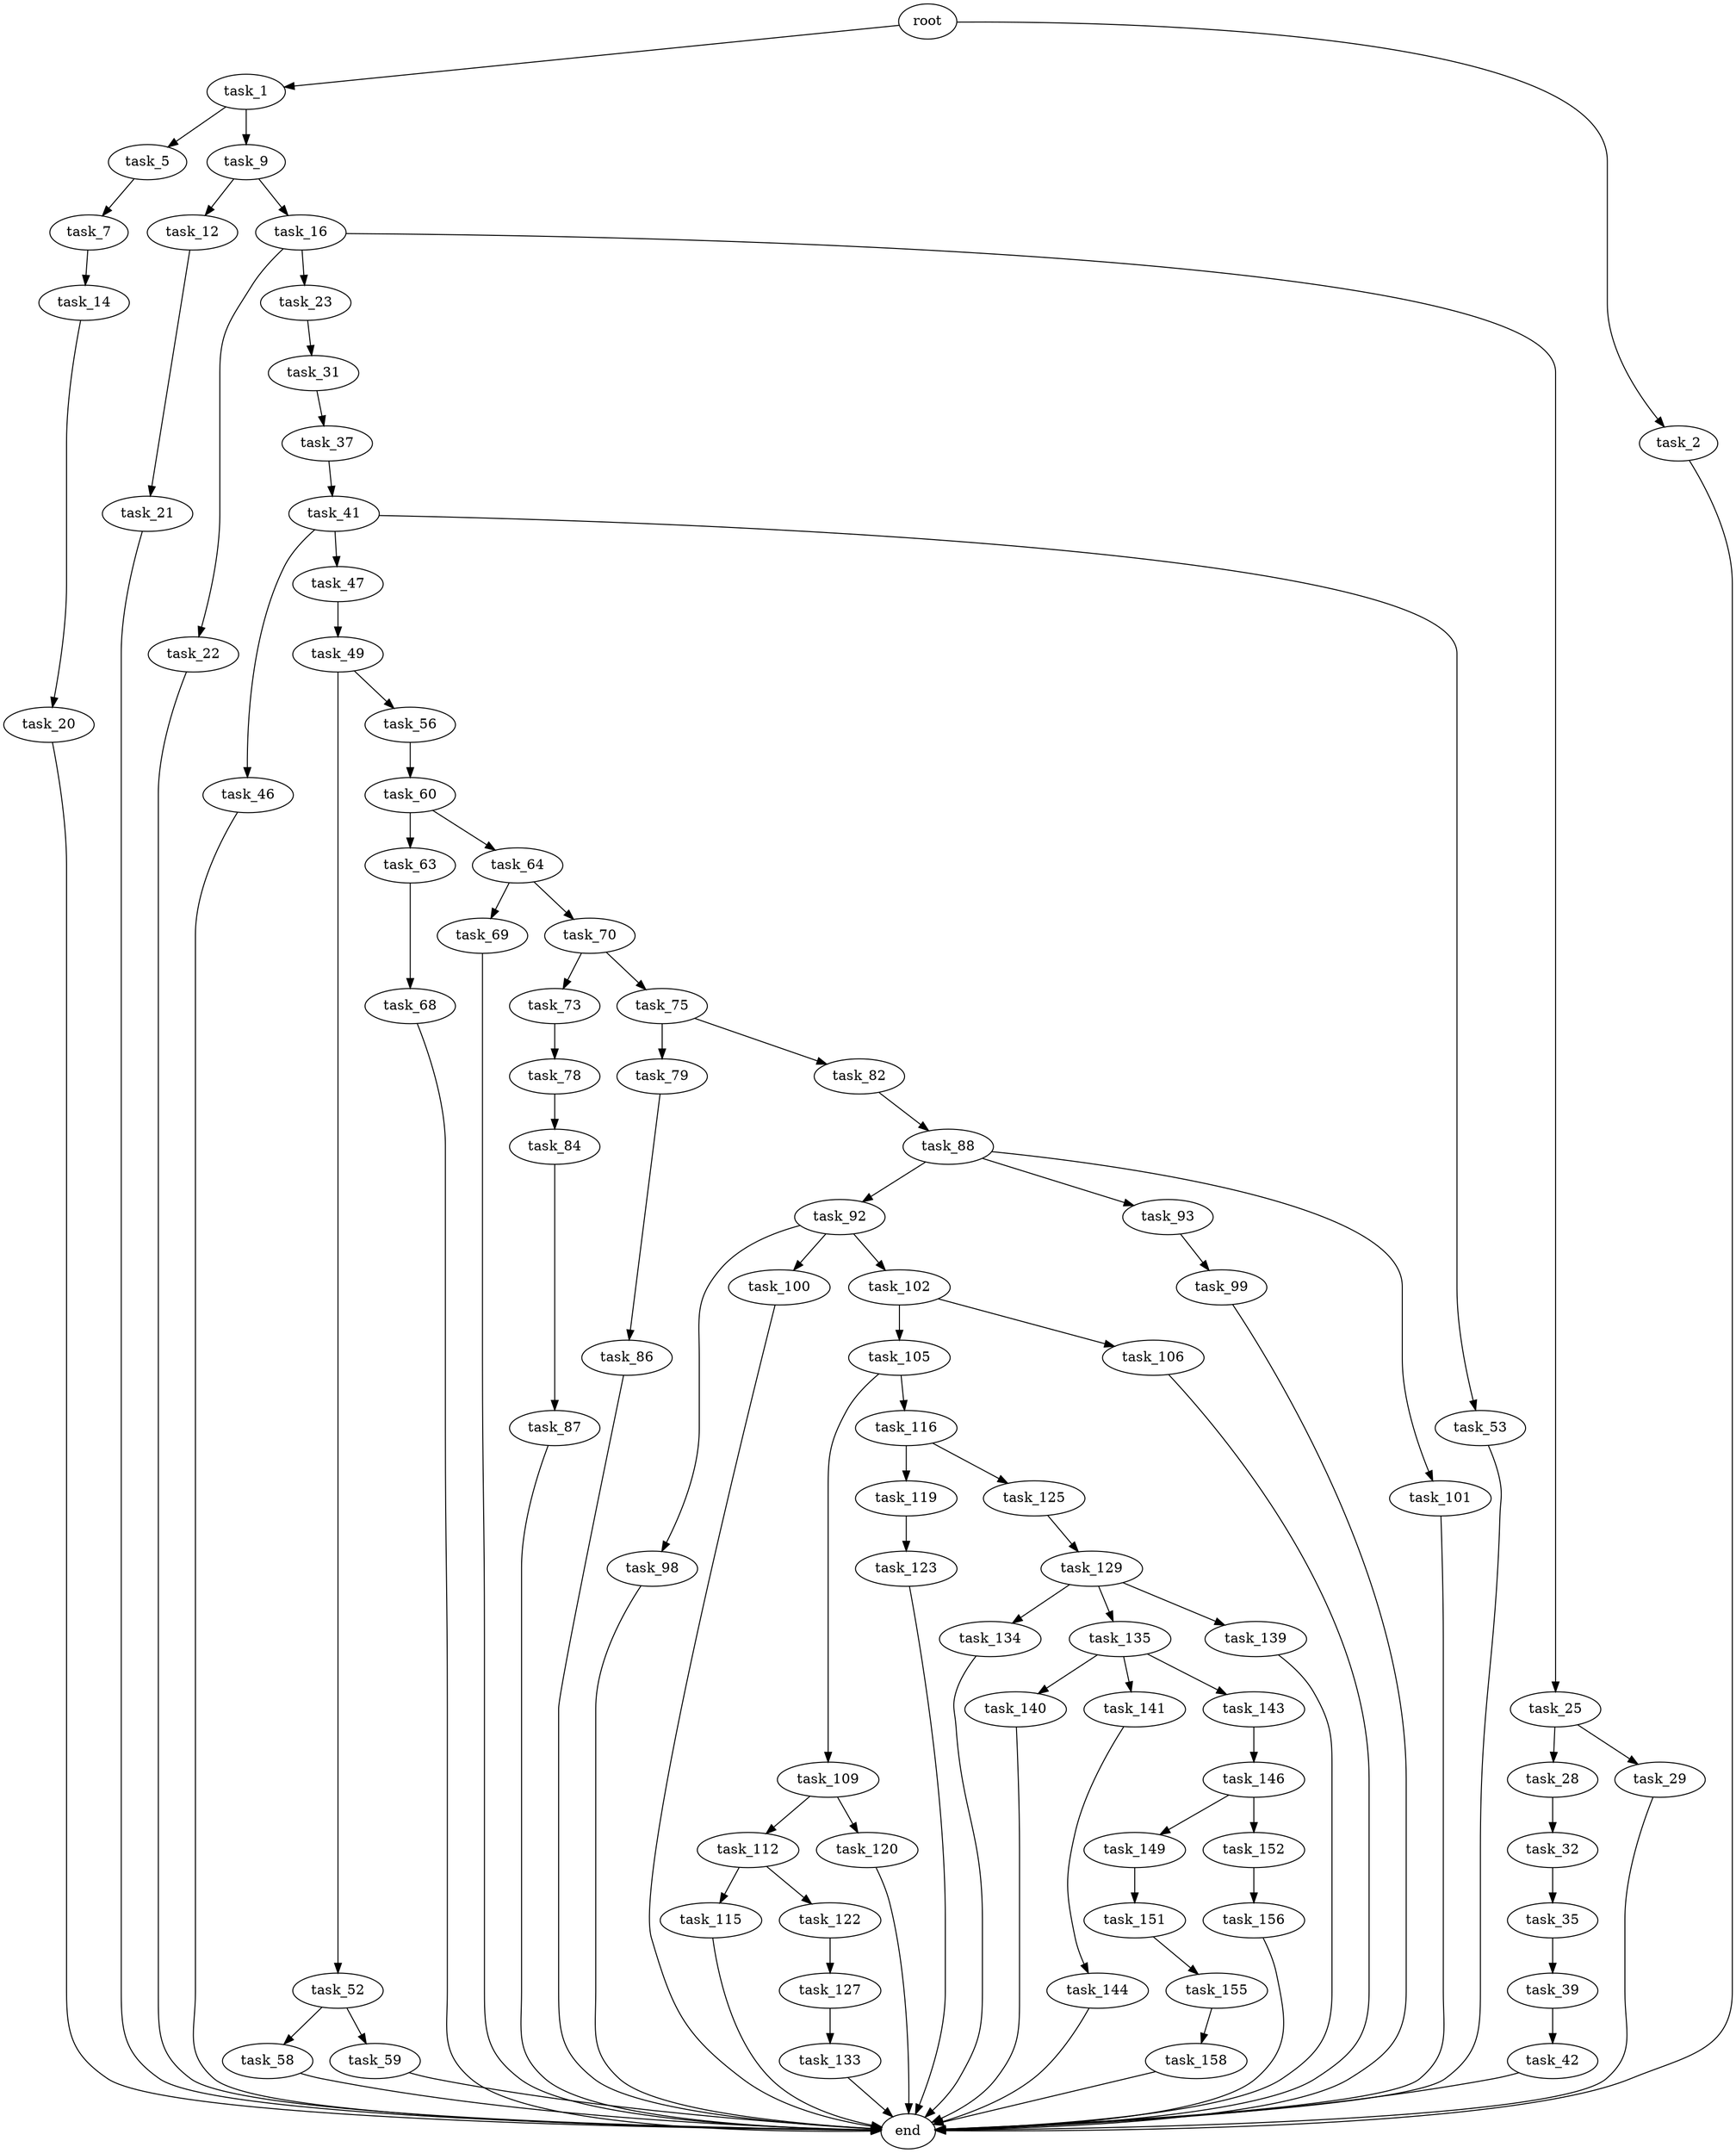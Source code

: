 digraph G {
  root [size="0.000000"];
  task_1 [size="22802008658.000000"];
  task_2 [size="231928233984.000000"];
  task_5 [size="1569000144.000000"];
  task_7 [size="28991029248.000000"];
  task_9 [size="8589934592.000000"];
  task_12 [size="640775165229.000000"];
  task_14 [size="14545376631.000000"];
  task_16 [size="782757789696.000000"];
  task_20 [size="272766000342.000000"];
  task_21 [size="231928233984.000000"];
  task_22 [size="1191994227.000000"];
  task_23 [size="521803905816.000000"];
  task_25 [size="231928233984.000000"];
  task_28 [size="368293445632.000000"];
  task_29 [size="782757789696.000000"];
  task_31 [size="6240289314.000000"];
  task_32 [size="1352710047852.000000"];
  task_35 [size="11114008695.000000"];
  task_37 [size="871584473358.000000"];
  task_39 [size="42525282476.000000"];
  task_41 [size="68719476736.000000"];
  task_42 [size="549755813888.000000"];
  task_46 [size="782757789696.000000"];
  task_47 [size="10123465489.000000"];
  task_49 [size="181587591182.000000"];
  task_52 [size="533040093500.000000"];
  task_53 [size="442467956836.000000"];
  task_56 [size="46381970992.000000"];
  task_58 [size="549755813888.000000"];
  task_59 [size="192689421339.000000"];
  task_60 [size="16658549308.000000"];
  task_63 [size="6275453036.000000"];
  task_64 [size="159000886684.000000"];
  task_68 [size="830507795388.000000"];
  task_69 [size="3253925969.000000"];
  task_70 [size="8589934592.000000"];
  task_73 [size="184534757324.000000"];
  task_75 [size="782757789696.000000"];
  task_78 [size="1073741824000.000000"];
  task_79 [size="421744117315.000000"];
  task_82 [size="31887450360.000000"];
  task_84 [size="619087312457.000000"];
  task_86 [size="1073741824000.000000"];
  task_87 [size="9058868265.000000"];
  task_88 [size="231928233984.000000"];
  task_92 [size="134217728000.000000"];
  task_93 [size="68719476736.000000"];
  task_98 [size="28085356427.000000"];
  task_99 [size="32299808540.000000"];
  task_100 [size="2105672046.000000"];
  task_101 [size="1116751990830.000000"];
  task_102 [size="17620670379.000000"];
  task_105 [size="368293445632.000000"];
  task_106 [size="9273298717.000000"];
  task_109 [size="42167359714.000000"];
  task_112 [size="305011641329.000000"];
  task_115 [size="240618184132.000000"];
  task_116 [size="9882986641.000000"];
  task_119 [size="8335613664.000000"];
  task_120 [size="231928233984.000000"];
  task_122 [size="22237069668.000000"];
  task_123 [size="368293445632.000000"];
  task_125 [size="368293445632.000000"];
  task_127 [size="47667638301.000000"];
  task_129 [size="1686416563.000000"];
  task_133 [size="352019187204.000000"];
  task_134 [size="100026119021.000000"];
  task_135 [size="288101851913.000000"];
  task_139 [size="882625050558.000000"];
  task_140 [size="1645239339.000000"];
  task_141 [size="4646499362.000000"];
  task_143 [size="407495358632.000000"];
  task_144 [size="983094909584.000000"];
  task_146 [size="134217728000.000000"];
  task_149 [size="33882230259.000000"];
  task_151 [size="1073741824000.000000"];
  task_152 [size="64349047235.000000"];
  task_155 [size="6488376024.000000"];
  task_156 [size="3357886810.000000"];
  task_158 [size="19322458634.000000"];
  end [size="0.000000"];

  root -> task_1 [size="1.000000"];
  root -> task_2 [size="1.000000"];
  task_1 -> task_5 [size="75497472.000000"];
  task_1 -> task_9 [size="75497472.000000"];
  task_2 -> end [size="1.000000"];
  task_5 -> task_7 [size="75497472.000000"];
  task_7 -> task_14 [size="75497472.000000"];
  task_9 -> task_12 [size="33554432.000000"];
  task_9 -> task_16 [size="33554432.000000"];
  task_12 -> task_21 [size="411041792.000000"];
  task_14 -> task_20 [size="301989888.000000"];
  task_16 -> task_22 [size="679477248.000000"];
  task_16 -> task_23 [size="679477248.000000"];
  task_16 -> task_25 [size="679477248.000000"];
  task_20 -> end [size="1.000000"];
  task_21 -> end [size="1.000000"];
  task_22 -> end [size="1.000000"];
  task_23 -> task_31 [size="679477248.000000"];
  task_25 -> task_28 [size="301989888.000000"];
  task_25 -> task_29 [size="301989888.000000"];
  task_28 -> task_32 [size="411041792.000000"];
  task_29 -> end [size="1.000000"];
  task_31 -> task_37 [size="134217728.000000"];
  task_32 -> task_35 [size="838860800.000000"];
  task_35 -> task_39 [size="209715200.000000"];
  task_37 -> task_41 [size="679477248.000000"];
  task_39 -> task_42 [size="75497472.000000"];
  task_41 -> task_46 [size="134217728.000000"];
  task_41 -> task_47 [size="134217728.000000"];
  task_41 -> task_53 [size="134217728.000000"];
  task_42 -> end [size="1.000000"];
  task_46 -> end [size="1.000000"];
  task_47 -> task_49 [size="209715200.000000"];
  task_49 -> task_52 [size="209715200.000000"];
  task_49 -> task_56 [size="209715200.000000"];
  task_52 -> task_58 [size="536870912.000000"];
  task_52 -> task_59 [size="536870912.000000"];
  task_53 -> end [size="1.000000"];
  task_56 -> task_60 [size="33554432.000000"];
  task_58 -> end [size="1.000000"];
  task_59 -> end [size="1.000000"];
  task_60 -> task_63 [size="33554432.000000"];
  task_60 -> task_64 [size="33554432.000000"];
  task_63 -> task_68 [size="134217728.000000"];
  task_64 -> task_69 [size="209715200.000000"];
  task_64 -> task_70 [size="209715200.000000"];
  task_68 -> end [size="1.000000"];
  task_69 -> end [size="1.000000"];
  task_70 -> task_73 [size="33554432.000000"];
  task_70 -> task_75 [size="33554432.000000"];
  task_73 -> task_78 [size="209715200.000000"];
  task_75 -> task_79 [size="679477248.000000"];
  task_75 -> task_82 [size="679477248.000000"];
  task_78 -> task_84 [size="838860800.000000"];
  task_79 -> task_86 [size="536870912.000000"];
  task_82 -> task_88 [size="33554432.000000"];
  task_84 -> task_87 [size="411041792.000000"];
  task_86 -> end [size="1.000000"];
  task_87 -> end [size="1.000000"];
  task_88 -> task_92 [size="301989888.000000"];
  task_88 -> task_93 [size="301989888.000000"];
  task_88 -> task_101 [size="301989888.000000"];
  task_92 -> task_98 [size="209715200.000000"];
  task_92 -> task_100 [size="209715200.000000"];
  task_92 -> task_102 [size="209715200.000000"];
  task_93 -> task_99 [size="134217728.000000"];
  task_98 -> end [size="1.000000"];
  task_99 -> end [size="1.000000"];
  task_100 -> end [size="1.000000"];
  task_101 -> end [size="1.000000"];
  task_102 -> task_105 [size="536870912.000000"];
  task_102 -> task_106 [size="536870912.000000"];
  task_105 -> task_109 [size="411041792.000000"];
  task_105 -> task_116 [size="411041792.000000"];
  task_106 -> end [size="1.000000"];
  task_109 -> task_112 [size="838860800.000000"];
  task_109 -> task_120 [size="838860800.000000"];
  task_112 -> task_115 [size="536870912.000000"];
  task_112 -> task_122 [size="536870912.000000"];
  task_115 -> end [size="1.000000"];
  task_116 -> task_119 [size="209715200.000000"];
  task_116 -> task_125 [size="209715200.000000"];
  task_119 -> task_123 [size="134217728.000000"];
  task_120 -> end [size="1.000000"];
  task_122 -> task_127 [size="411041792.000000"];
  task_123 -> end [size="1.000000"];
  task_125 -> task_129 [size="411041792.000000"];
  task_127 -> task_133 [size="75497472.000000"];
  task_129 -> task_134 [size="33554432.000000"];
  task_129 -> task_135 [size="33554432.000000"];
  task_129 -> task_139 [size="33554432.000000"];
  task_133 -> end [size="1.000000"];
  task_134 -> end [size="1.000000"];
  task_135 -> task_140 [size="838860800.000000"];
  task_135 -> task_141 [size="838860800.000000"];
  task_135 -> task_143 [size="838860800.000000"];
  task_139 -> end [size="1.000000"];
  task_140 -> end [size="1.000000"];
  task_141 -> task_144 [size="536870912.000000"];
  task_143 -> task_146 [size="411041792.000000"];
  task_144 -> end [size="1.000000"];
  task_146 -> task_149 [size="209715200.000000"];
  task_146 -> task_152 [size="209715200.000000"];
  task_149 -> task_151 [size="75497472.000000"];
  task_151 -> task_155 [size="838860800.000000"];
  task_152 -> task_156 [size="134217728.000000"];
  task_155 -> task_158 [size="134217728.000000"];
  task_156 -> end [size="1.000000"];
  task_158 -> end [size="1.000000"];
}
